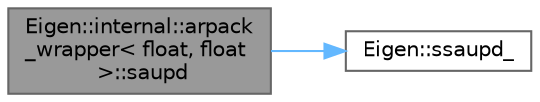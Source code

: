 digraph "Eigen::internal::arpack_wrapper&lt; float, float &gt;::saupd"
{
 // LATEX_PDF_SIZE
  bgcolor="transparent";
  edge [fontname=Helvetica,fontsize=10,labelfontname=Helvetica,labelfontsize=10];
  node [fontname=Helvetica,fontsize=10,shape=box,height=0.2,width=0.4];
  rankdir="LR";
  Node1 [id="Node000001",label="Eigen::internal::arpack\l_wrapper\< float, float\l \>::saupd",height=0.2,width=0.4,color="gray40", fillcolor="grey60", style="filled", fontcolor="black",tooltip=" "];
  Node1 -> Node2 [id="edge1_Node000001_Node000002",color="steelblue1",style="solid",tooltip=" "];
  Node2 [id="Node000002",label="Eigen::ssaupd_",height=0.2,width=0.4,color="grey40", fillcolor="white", style="filled",URL="$namespace_eigen.html#ac5d064ade25b61d1a15aafd2b0804451",tooltip=" "];
}
